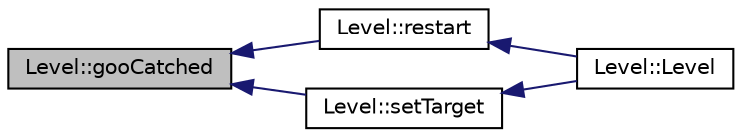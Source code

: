 digraph G
{
  edge [fontname="Helvetica",fontsize="10",labelfontname="Helvetica",labelfontsize="10"];
  node [fontname="Helvetica",fontsize="10",shape=record];
  rankdir="LR";
  Node1 [label="Level::gooCatched",height=0.2,width=0.4,color="black", fillcolor="grey75", style="filled" fontcolor="black"];
  Node1 -> Node2 [dir="back",color="midnightblue",fontsize="10",style="solid",fontname="Helvetica"];
  Node2 [label="Level::restart",height=0.2,width=0.4,color="black", fillcolor="white", style="filled",URL="$classLevel.html#ab18900b8195c469cc78c906216eb9eb0"];
  Node2 -> Node3 [dir="back",color="midnightblue",fontsize="10",style="solid",fontname="Helvetica"];
  Node3 [label="Level::Level",height=0.2,width=0.4,color="black", fillcolor="white", style="filled",URL="$classLevel.html#aab4805fc7397cd5ab9d9852a1d403a0d"];
  Node1 -> Node4 [dir="back",color="midnightblue",fontsize="10",style="solid",fontname="Helvetica"];
  Node4 [label="Level::setTarget",height=0.2,width=0.4,color="black", fillcolor="white", style="filled",URL="$classLevel.html#a68ecaed9d753a8798a2923c57786c726"];
  Node4 -> Node3 [dir="back",color="midnightblue",fontsize="10",style="solid",fontname="Helvetica"];
}
